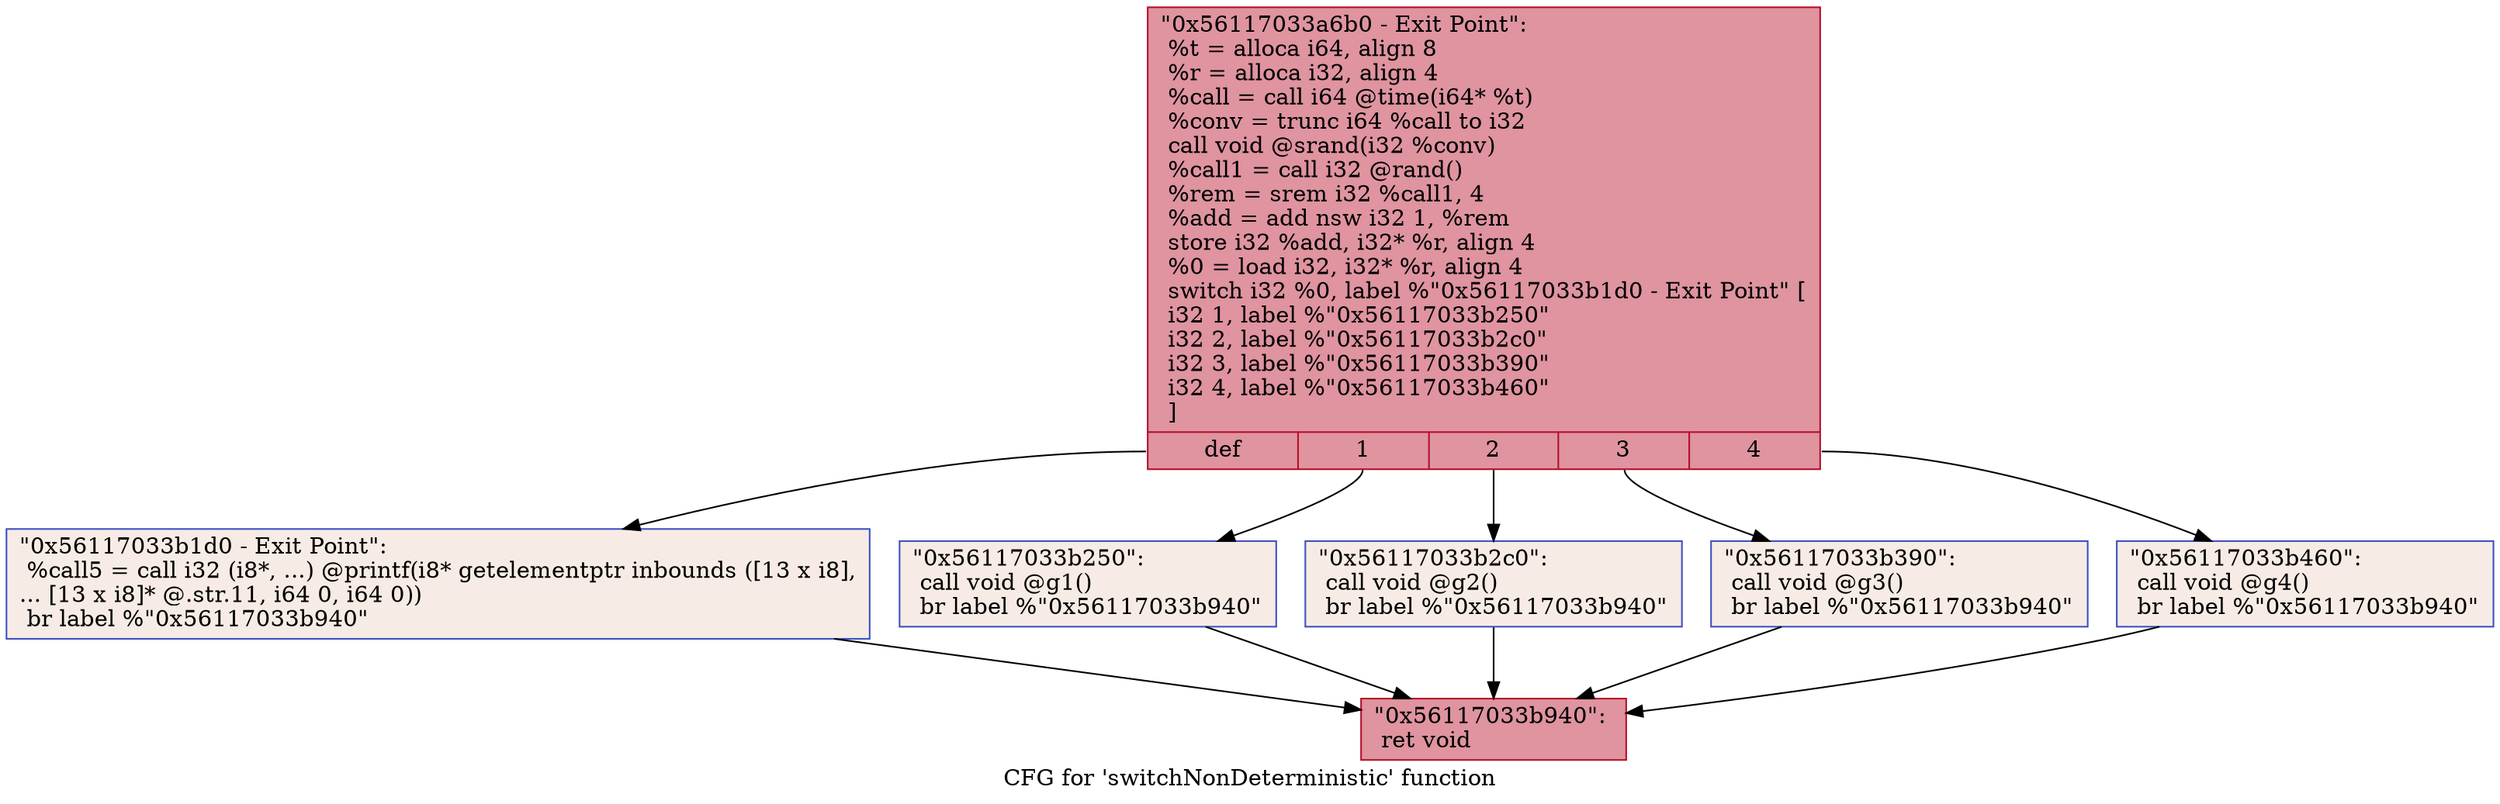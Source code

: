 digraph "CFG for 'switchNonDeterministic' function" {
	label="CFG for 'switchNonDeterministic' function";

	Node0x56117033a6b0 [shape=record,color="#b70d28ff", style=filled, fillcolor="#b70d2870",label="{\"0x56117033a6b0 - Exit Point\":\l  %t = alloca i64, align 8\l  %r = alloca i32, align 4\l  %call = call i64 @time(i64* %t)\l  %conv = trunc i64 %call to i32\l  call void @srand(i32 %conv)\l  %call1 = call i32 @rand()\l  %rem = srem i32 %call1, 4\l  %add = add nsw i32 1, %rem\l  store i32 %add, i32* %r, align 4\l  %0 = load i32, i32* %r, align 4\l  switch i32 %0, label %\"0x56117033b1d0 - Exit Point\" [\l    i32 1, label %\"0x56117033b250\"\l    i32 2, label %\"0x56117033b2c0\"\l    i32 3, label %\"0x56117033b390\"\l    i32 4, label %\"0x56117033b460\"\l  ]\l|{<s0>def|<s1>1|<s2>2|<s3>3|<s4>4}}"];
	Node0x56117033a6b0:s0 -> Node0x56117033b1d0;
	Node0x56117033a6b0:s1 -> Node0x56117033b250;
	Node0x56117033a6b0:s2 -> Node0x56117033b2c0;
	Node0x56117033a6b0:s3 -> Node0x56117033b390;
	Node0x56117033a6b0:s4 -> Node0x56117033b460;
	Node0x56117033b250 [shape=record,color="#3d50c3ff", style=filled, fillcolor="#ecd3c570",label="{\"0x56117033b250\":                                 \l  call void @g1()\l  br label %\"0x56117033b940\"\l}"];
	Node0x56117033b250 -> Node0x56117033b940;
	Node0x56117033b2c0 [shape=record,color="#3d50c3ff", style=filled, fillcolor="#ecd3c570",label="{\"0x56117033b2c0\":                                 \l  call void @g2()\l  br label %\"0x56117033b940\"\l}"];
	Node0x56117033b2c0 -> Node0x56117033b940;
	Node0x56117033b390 [shape=record,color="#3d50c3ff", style=filled, fillcolor="#ecd3c570",label="{\"0x56117033b390\":                                 \l  call void @g3()\l  br label %\"0x56117033b940\"\l}"];
	Node0x56117033b390 -> Node0x56117033b940;
	Node0x56117033b460 [shape=record,color="#3d50c3ff", style=filled, fillcolor="#ecd3c570",label="{\"0x56117033b460\":                                 \l  call void @g4()\l  br label %\"0x56117033b940\"\l}"];
	Node0x56117033b460 -> Node0x56117033b940;
	Node0x56117033b1d0 [shape=record,color="#3d50c3ff", style=filled, fillcolor="#ecd3c570",label="{\"0x56117033b1d0 - Exit Point\":                    \l  %call5 = call i32 (i8*, ...) @printf(i8* getelementptr inbounds ([13 x i8],\l... [13 x i8]* @.str.11, i64 0, i64 0))\l  br label %\"0x56117033b940\"\l}"];
	Node0x56117033b1d0 -> Node0x56117033b940;
	Node0x56117033b940 [shape=record,color="#b70d28ff", style=filled, fillcolor="#b70d2870",label="{\"0x56117033b940\":                                 \l  ret void\l}"];
}
